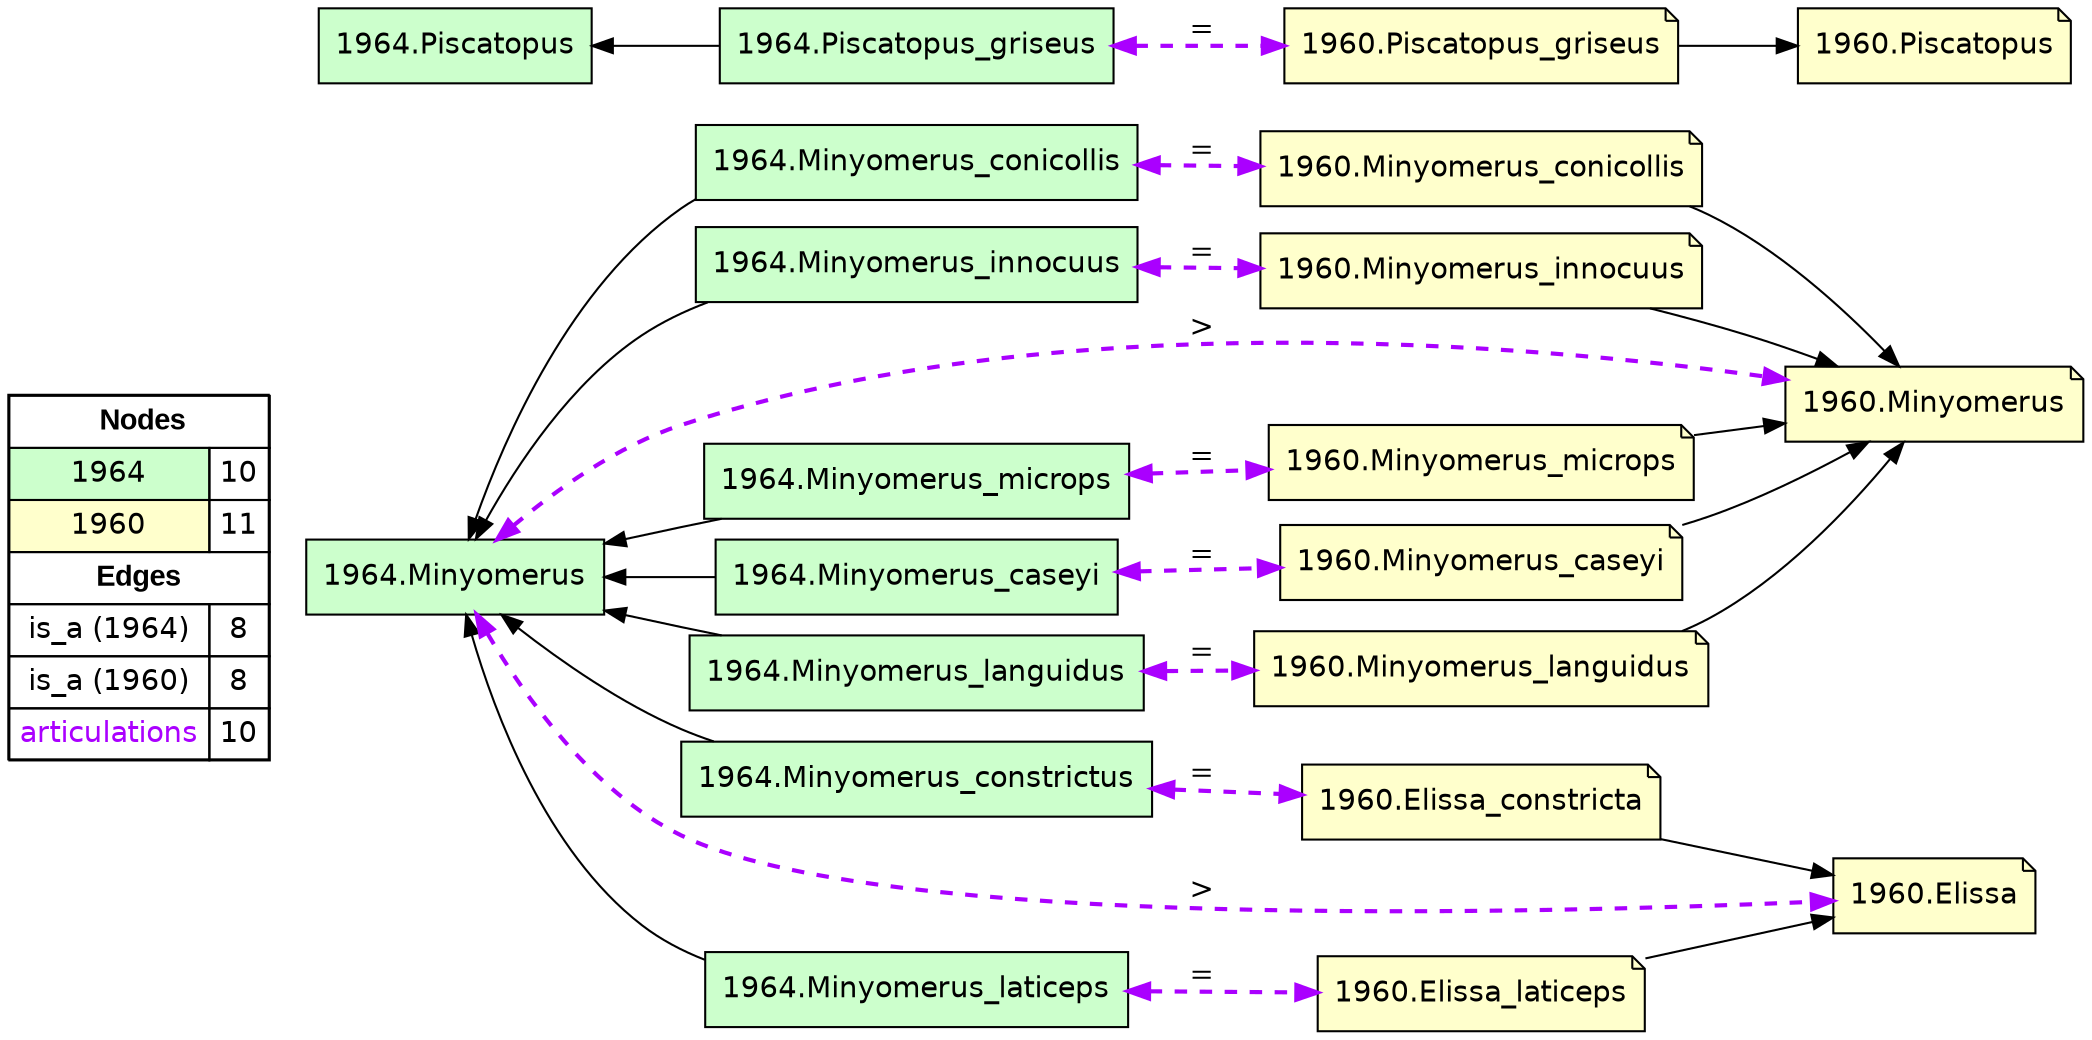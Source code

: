 digraph{
rankdir=LR
node[shape=circle style=filled fillcolor="#FFFFFF"] 
node[shape=box style=filled fillcolor="#CCFFCC" fontname="helvetica"] 
"1964.Minyomerus"
"1964.Minyomerus_microps"
"1964.Piscatopus_griseus"
"1964.Minyomerus_caseyi"
"1964.Minyomerus_laticeps"
"1964.Minyomerus_languidus"
"1964.Minyomerus_conicollis"
"1964.Minyomerus_constrictus"
"1964.Piscatopus"
"1964.Minyomerus_innocuus"
node[shape=circle style=filled fillcolor="#FFFFFF"] 
node[shape=note style=filled fillcolor="#FFFFCC" fontname="helvetica"] 
"1960.Piscatopus_griseus"
"1960.Minyomerus_languidus"
"1960.Elissa"
"1960.Minyomerus_microps"
"1960.Minyomerus_conicollis"
"1960.Minyomerus_caseyi"
"1960.Elissa_constricta"
"1960.Elissa_laticeps"
"1960.Minyomerus_innocuus"
"1960.Minyomerus"
"1960.Piscatopus"
edge[style=solid color="#000000" constraint=true penwidth=1 dir=forward]
edge[style=solid color="#000000" constraint=true penwidth=1 dir=forward]
"1964.Minyomerus" -> "1964.Minyomerus_microps" [dir=back]
"1964.Minyomerus" -> "1964.Minyomerus_languidus" [dir=back]
"1964.Minyomerus" -> "1964.Minyomerus_caseyi" [dir=back]
"1964.Minyomerus" -> "1964.Minyomerus_laticeps" [dir=back]
"1964.Minyomerus" -> "1964.Minyomerus_constrictus" [dir=back]
"1964.Piscatopus" -> "1964.Piscatopus_griseus" [dir=back]
"1964.Minyomerus" -> "1964.Minyomerus_innocuus" [dir=back]
"1964.Minyomerus" -> "1964.Minyomerus_conicollis" [dir=back]
edge[style=solid color="#000000" constraint=true penwidth=1 dir=forward]
edge[style=solid color="#000000" constraint=true penwidth=1 dir=forward]
"1960.Piscatopus_griseus" -> "1960.Piscatopus"
"1960.Elissa_laticeps" -> "1960.Elissa"
"1960.Minyomerus_languidus" -> "1960.Minyomerus"
"1960.Minyomerus_caseyi" -> "1960.Minyomerus"
"1960.Minyomerus_microps" -> "1960.Minyomerus"
"1960.Elissa_constricta" -> "1960.Elissa"
"1960.Minyomerus_innocuus" -> "1960.Minyomerus"
"1960.Minyomerus_conicollis" -> "1960.Minyomerus"
edge[style=solid color="#000000" constraint=true penwidth=1 dir=forward]
edge[style=dashed color="#AA00FF" constraint=true penwidth=2 dir=both]
"1964.Minyomerus_microps" -> "1960.Minyomerus_microps" [label="="]
"1964.Piscatopus_griseus" -> "1960.Piscatopus_griseus" [label="="]
"1964.Minyomerus_languidus" -> "1960.Minyomerus_languidus" [label="="]
"1964.Minyomerus_innocuus" -> "1960.Minyomerus_innocuus" [label="="]
"1964.Minyomerus_conicollis" -> "1960.Minyomerus_conicollis" [label="="]
"1964.Minyomerus" -> "1960.Elissa" [label=">"]
"1964.Minyomerus" -> "1960.Minyomerus" [label=">"]
"1964.Minyomerus_laticeps" -> "1960.Elissa_laticeps" [label="="]
"1964.Minyomerus_caseyi" -> "1960.Minyomerus_caseyi" [label="="]
"1964.Minyomerus_constrictus" -> "1960.Elissa_constricta" [label="="]
node[shape=box] 
{rank=source Legend [fillcolor= white margin=0 label=< 
 <TABLE BORDER="0" CELLBORDER="1" CELLSPACING="0" CELLPADDING="4"> 
<TR> <TD COLSPAN="2"><font face="Arial Black"> Nodes</font></TD> </TR> 
<TR> 
 <TD bgcolor="#CCFFCC" fontname="helvetica">1964</TD> 
 <TD>10</TD> 
 </TR> 
<TR> 
 <TD bgcolor="#FFFFCC" fontname="helvetica">1960</TD> 
 <TD>11</TD> 
 </TR> 
<TR> <TD COLSPAN="2"><font face = "Arial Black"> Edges </font></TD> </TR> 
<TR> 
 <TD><font color ="#000000">is_a (1964)</font></TD><TD>8</TD>
</TR>
<TR> 
 <TD><font color ="#000000">is_a (1960)</font></TD><TD>8</TD>
</TR>
<TR> 
 <TD><font color ="#AA00FF">articulations</font></TD><TD>10</TD>
</TR>
</TABLE> 
 >] } 
}
